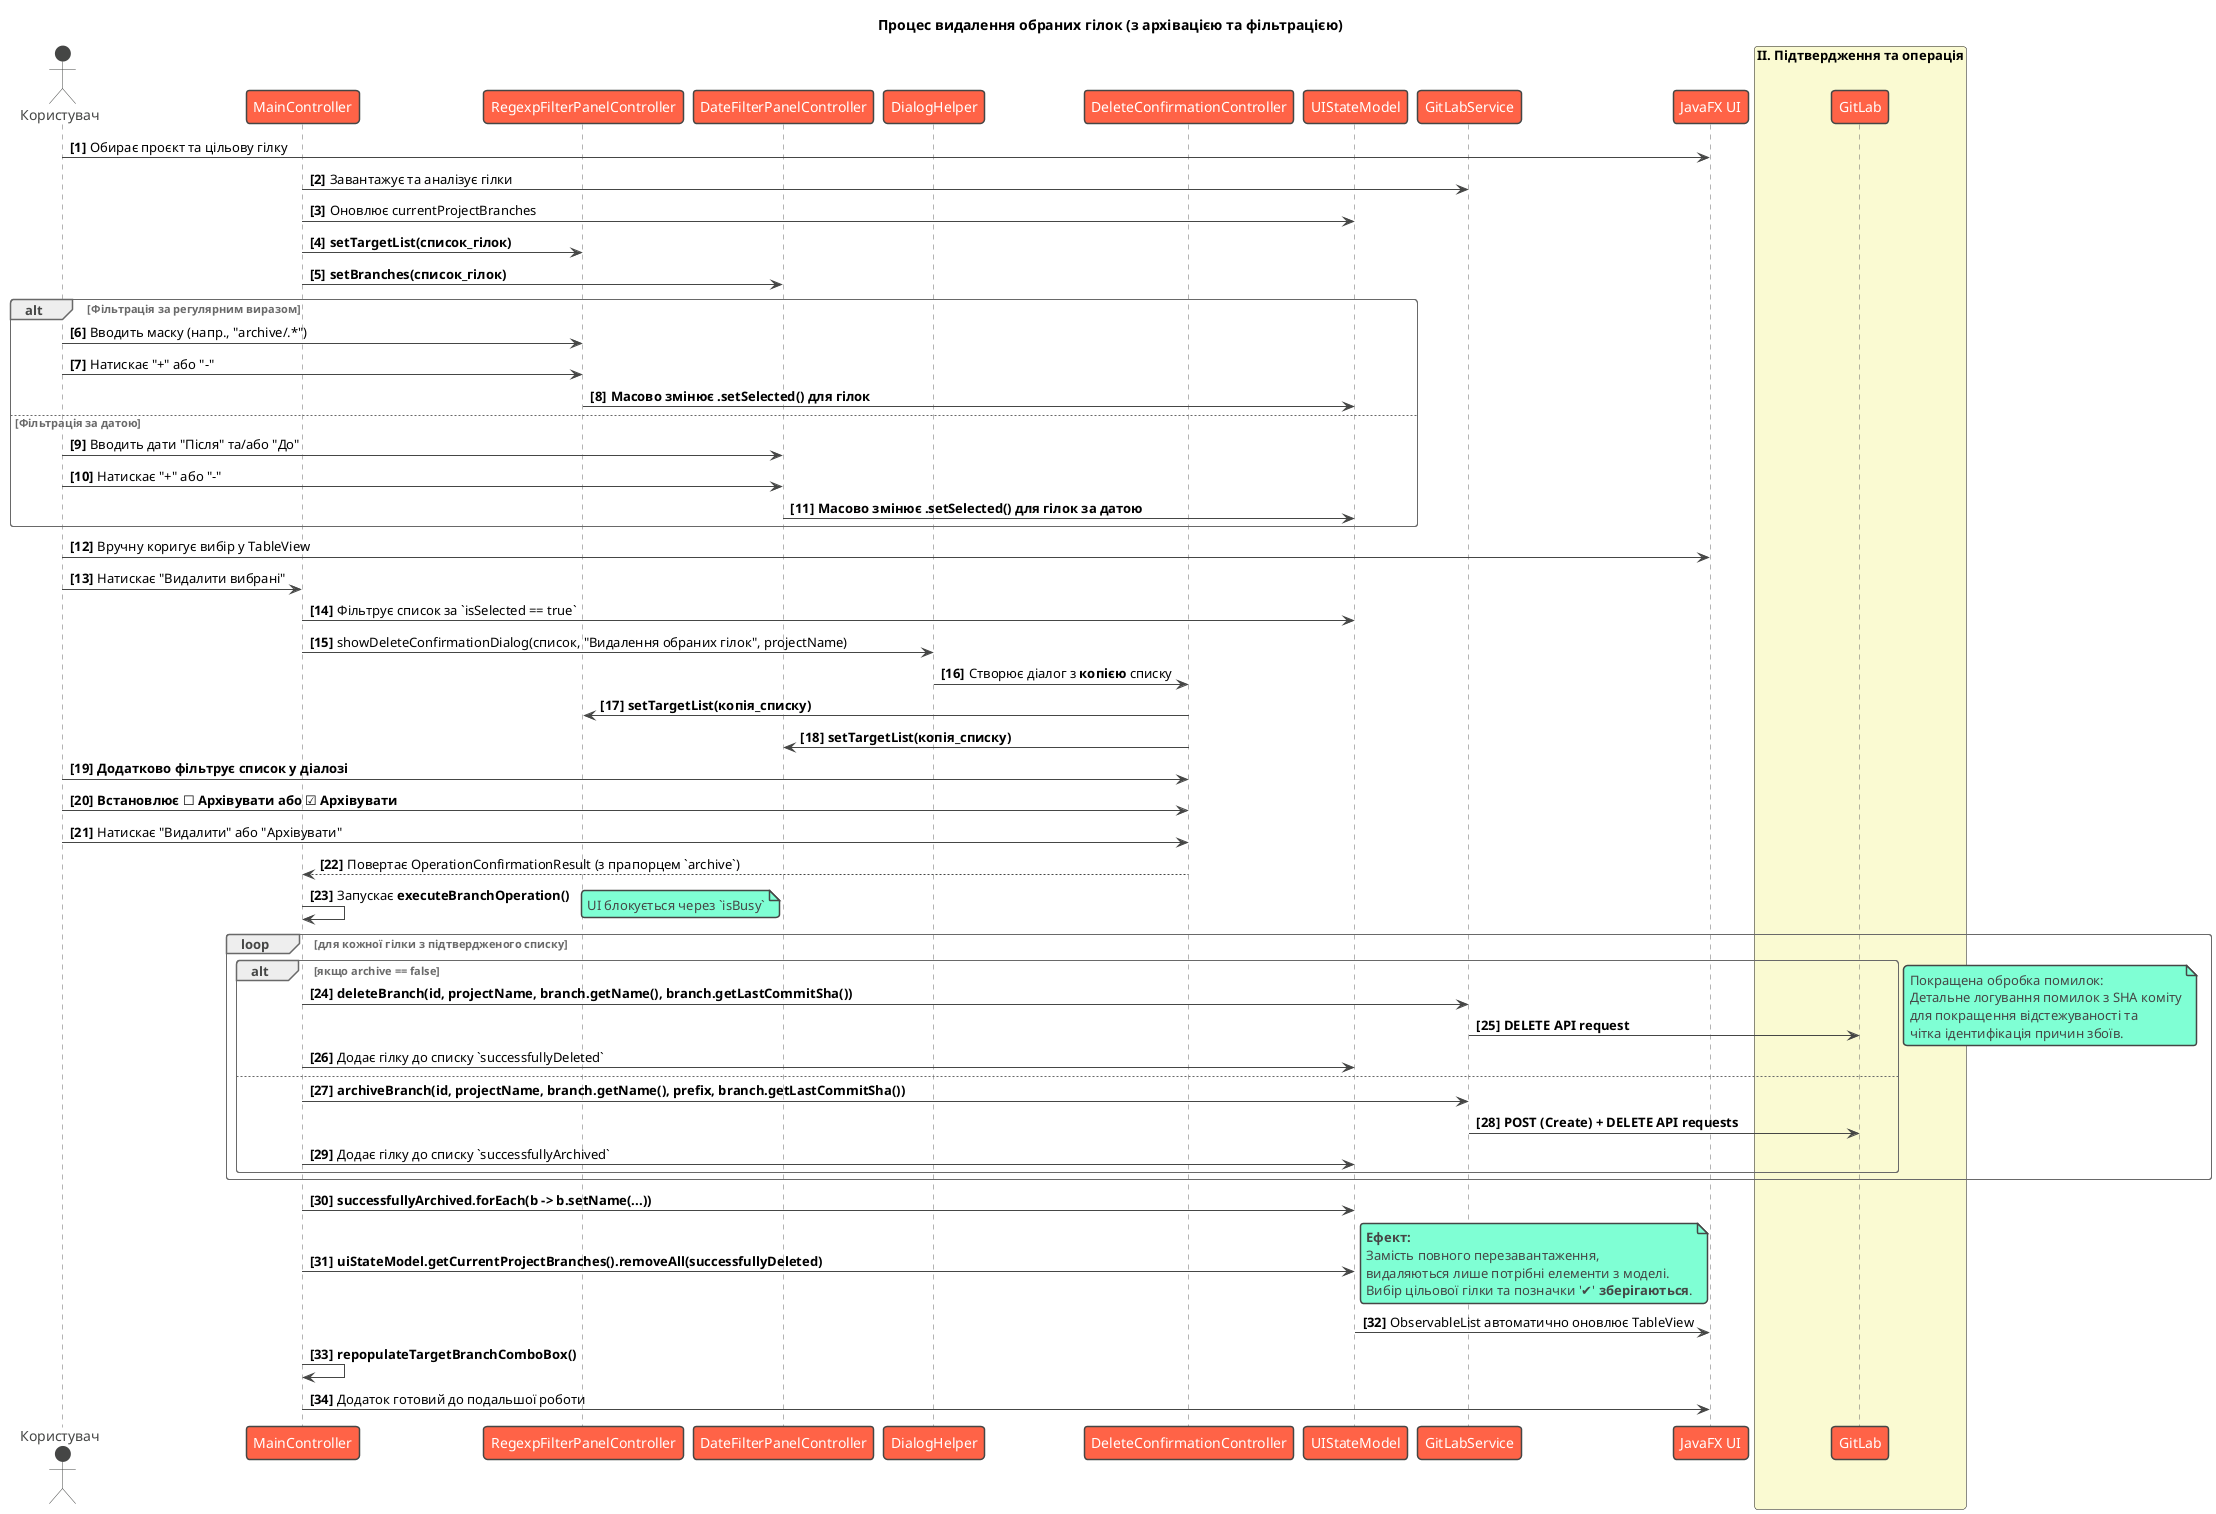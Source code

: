 @startuml
!theme vibrant
title Процес видалення обраних гілок (з архівацією та фільтрацією)

actor Користувач as User
participant "MainController" as Controller
participant "RegexpFilterPanelController" as RegexpFilter
participant "DateFilterPanelController" as DateFilter
participant "DialogHelper" as Helper
participant "DeleteConfirmationController" as Dialog
participant "UIStateModel" as Model
participant "GitLabService" as Service
participant "JavaFX UI" as UI

autonumber "<b>[0]"

box "I. Підготовка та вибір" #LightCyan
    User -> UI: Обирає проєкт та цільову гілку
    Controller -> Service: Завантажує та аналізує гілки
    Controller -> Model: Оновлює currentProjectBranches
    Controller -> RegexpFilter: **setTargetList(список_гілок)**
    Controller -> DateFilter: **setBranches(список_гілок)**

    alt Фільтрація за регулярним виразом
        User -> RegexpFilter: Вводить маску (напр., "archive/.*")
        User -> RegexpFilter: Натискає "+" або "-"
        RegexpFilter -> Model: **Масово змінює .setSelected() для гілок**
    else Фільтрація за датою
        User -> DateFilter: Вводить дати "Після" та/або "До"
        User -> DateFilter: Натискає "+" або "-"
        DateFilter -> Model: **Масово змінює .setSelected() для гілок за датою**
    end

    User -> UI: Вручну коригує вибір у TableView
end box

box "II. Підтвердження та операція" #LightGoldenRodYellow
    User -> Controller: Натискає "Видалити вибрані"
    Controller -> Model: Фільтрує список за `isSelected == true`
    Controller -> Helper: showDeleteConfirmationDialog(список, "Видалення обраних гілок", projectName)
    Helper -> Dialog: Створює діалог з **копією** списку
    Dialog -> RegexpFilter: **setTargetList(копія_списку)**
    Dialog -> DateFilter: **setTargetList(копія_списку)**

    User -> Dialog: **Додатково фільтрує список у діалозі**
    User -> Dialog: **Встановлює ☐ Архівувати або ☑ Архівувати**
    User -> Dialog: Натискає "Видалити" або "Архівувати"
    Dialog --> Controller: Повертає OperationConfirmationResult (з прапорцем `archive`)

    Controller -> Controller: Запускає **executeBranchOperation()**
    note right: UI блокується через `isBusy`
    loop для кожної гілки з підтвердженого списку
        alt якщо archive == false
            Controller -> Service: **deleteBranch(id, projectName, branch.getName(), branch.getLastCommitSha())**
            Service -> GitLab: **DELETE API request**
            Controller -> Model: Додає гілку до списку `successfullyDeleted`
        else
            Controller -> Service: **archiveBranch(id, projectName, branch.getName(), prefix, branch.getLastCommitSha())**
            Service -> GitLab: **POST (Create) + DELETE API requests**
            Controller -> Model: Додає гілку до списку `successfullyArchived`
        end
        note right
            Покращена обробка помилок:
            Детальне логування помилок з SHA коміту
            для покращення відстежуваності та
            чітка ідентифікація причин збоїв.
        end note
    end
end box

box "III. Елегантне оновлення UI" #LightGreen
    Controller -> Model: **successfullyArchived.forEach(b -> b.setName(...))**
    Controller -> Model: **uiStateModel.getCurrentProjectBranches().removeAll(successfullyDeleted)**
    note right
        **Ефект:**
        Замість повного перезавантаження,
        видаляються лише потрібні елементи з моделі.
        Вибір цільової гілки та позначки '✔' **зберігаються**.
    end note

    Model -> UI: ObservableList автоматично оновлює TableView
    Controller -> Controller: **repopulateTargetBranchComboBox()**

    Controller -> UI: Додаток готовий до подальшої роботи
end box

@enduml
